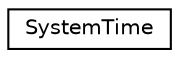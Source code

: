 digraph "Graphical Class Hierarchy"
{
  edge [fontname="Helvetica",fontsize="10",labelfontname="Helvetica",labelfontsize="10"];
  node [fontname="Helvetica",fontsize="10",shape=record];
  rankdir="LR";
  Node1 [label="SystemTime",height=0.2,width=0.4,color="black", fillcolor="white", style="filled",URL="$structRNReplicaNet_1_1SystemTime.html"];
}
